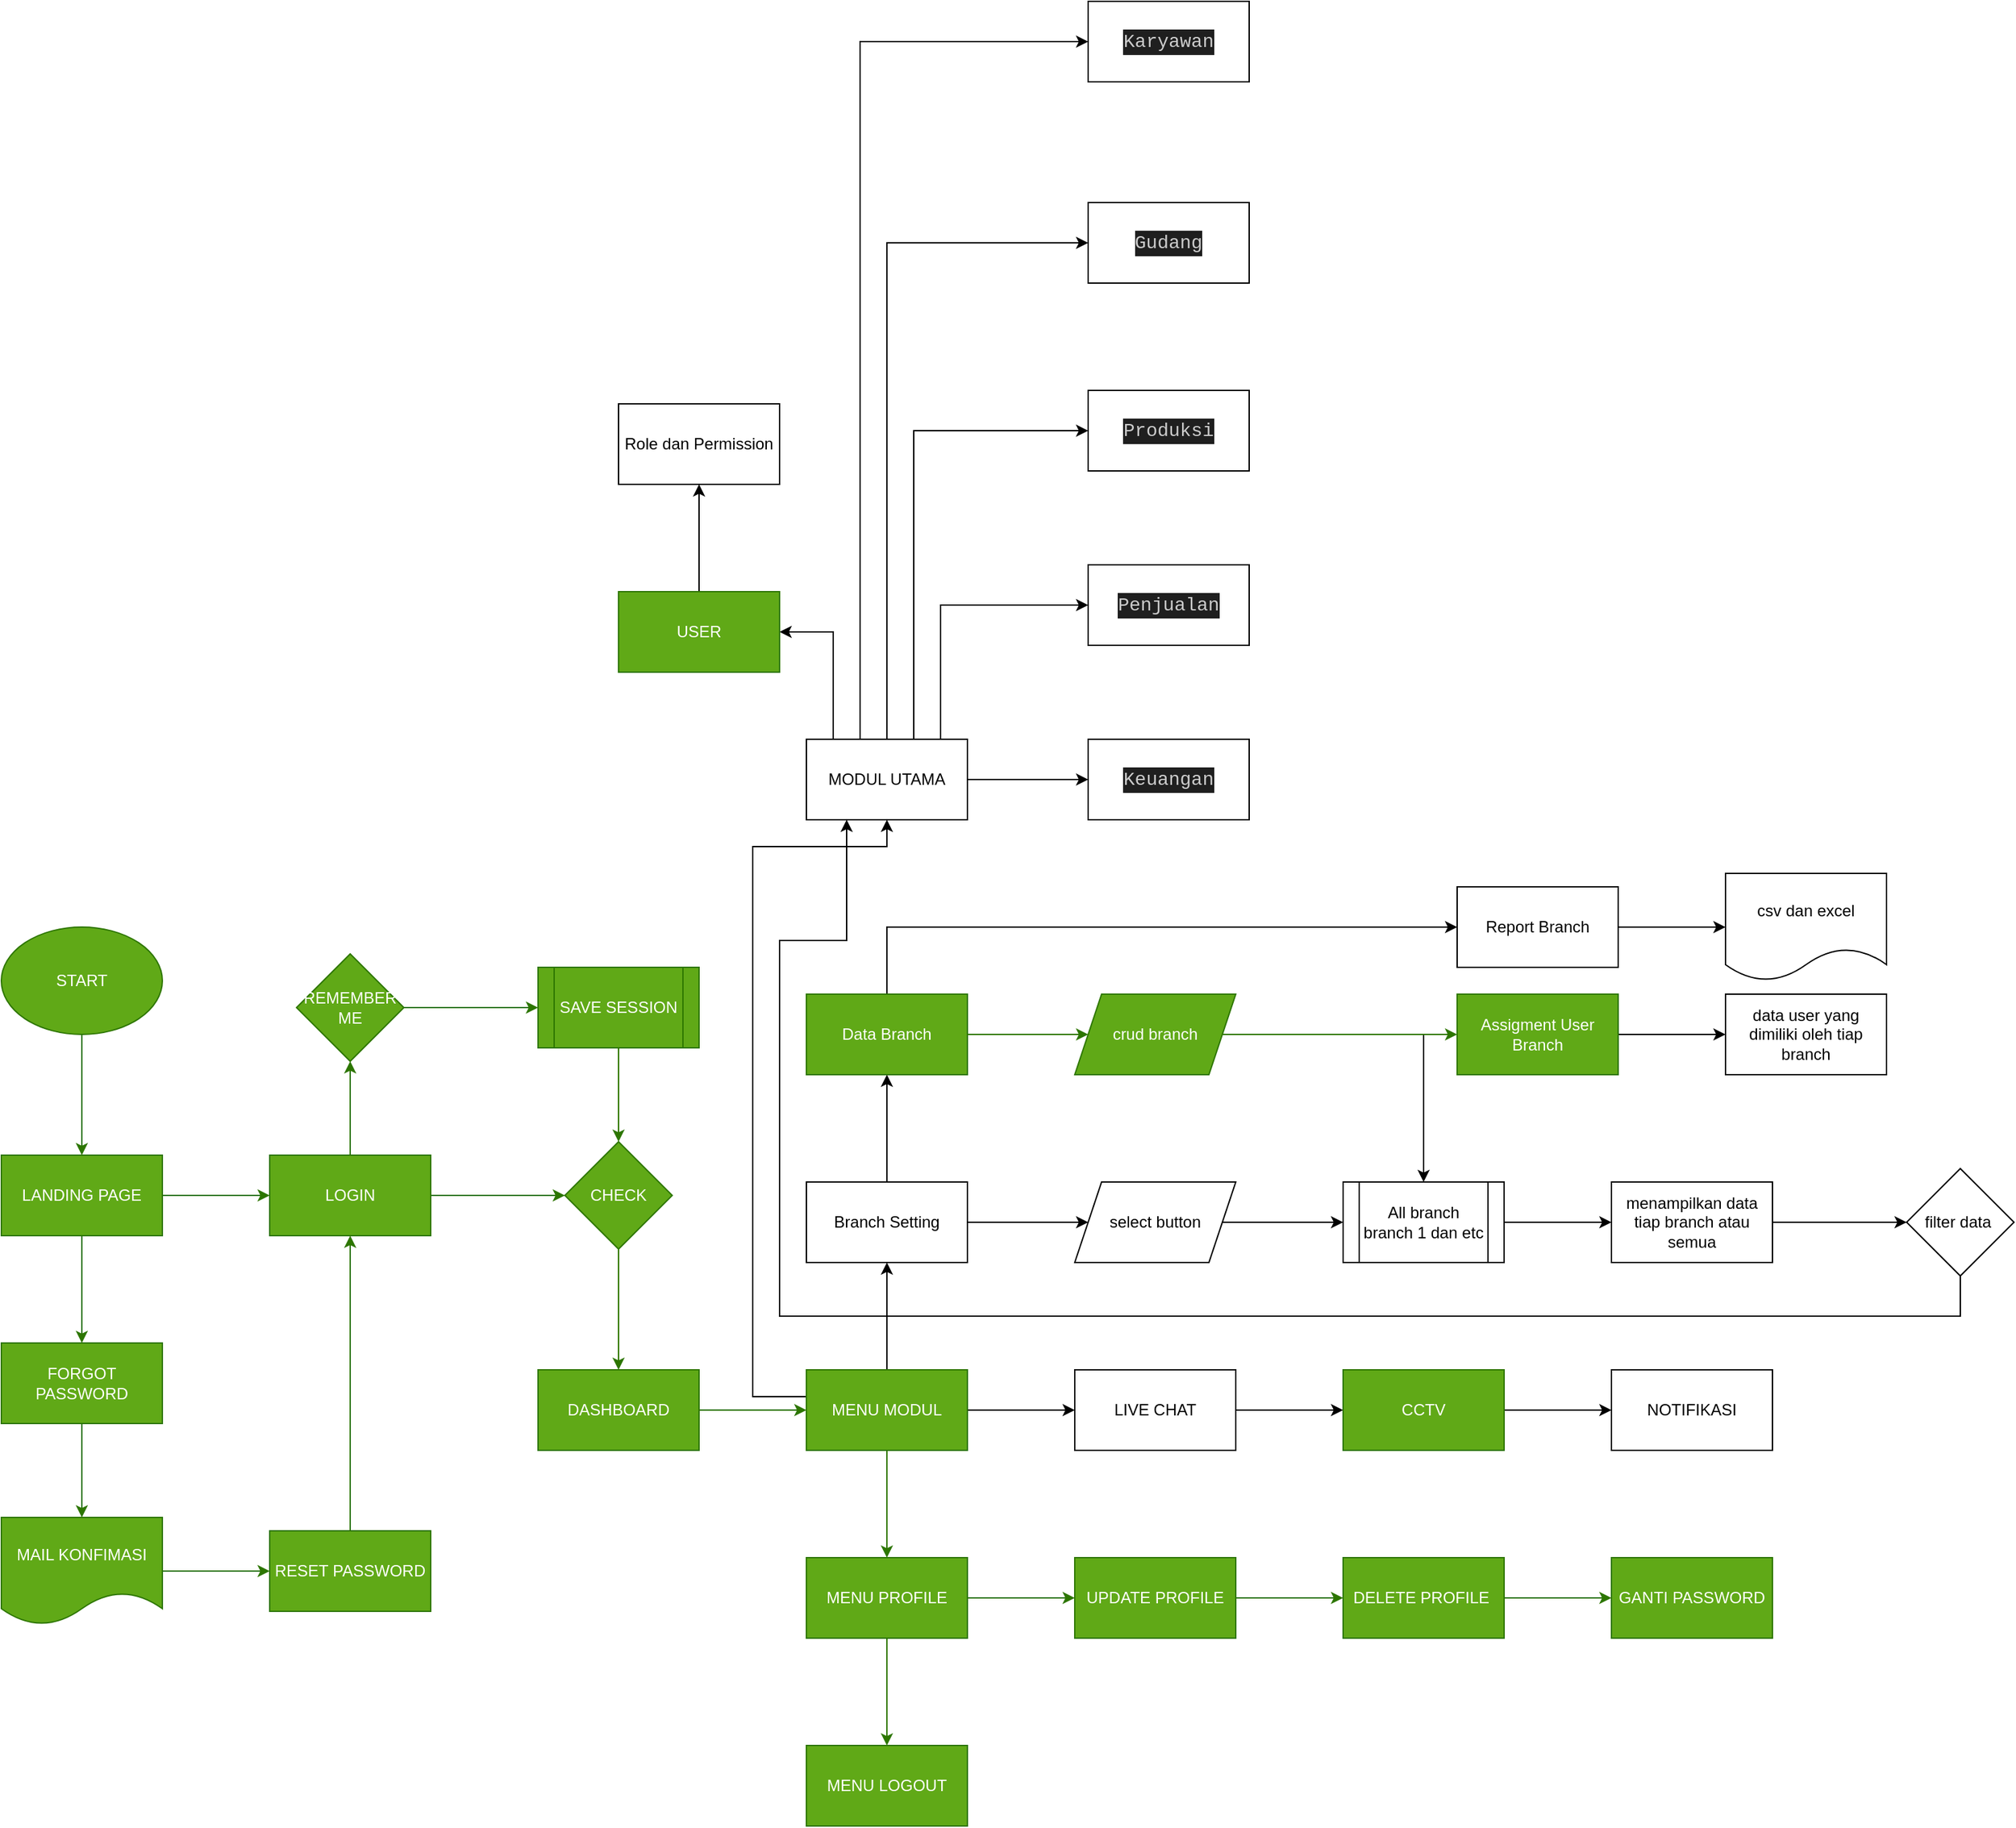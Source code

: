 <mxfile version="27.0.5">
  <diagram name="Flowcart LV1" id="nzLbcHEeCP3UQgizT8pA">
    <mxGraphModel dx="1026" dy="1744" grid="1" gridSize="10" guides="1" tooltips="1" connect="1" arrows="1" fold="1" page="1" pageScale="1" pageWidth="850" pageHeight="1100" math="0" shadow="0">
      <root>
        <mxCell id="0" />
        <mxCell id="1" parent="0" />
        <mxCell id="uNp05lN887lCnhegSADc-3" value="" style="edgeStyle=orthogonalEdgeStyle;rounded=0;orthogonalLoop=1;jettySize=auto;html=1;fillColor=#60a917;strokeColor=#2D7600;" parent="1" source="uNp05lN887lCnhegSADc-1" target="uNp05lN887lCnhegSADc-2" edge="1">
          <mxGeometry relative="1" as="geometry" />
        </mxCell>
        <mxCell id="uNp05lN887lCnhegSADc-1" value="START" style="ellipse;whiteSpace=wrap;html=1;fillColor=#60a917;fontColor=#ffffff;strokeColor=#2D7600;" parent="1" vertex="1">
          <mxGeometry x="70" y="40" width="120" height="80" as="geometry" />
        </mxCell>
        <mxCell id="uNp05lN887lCnhegSADc-5" value="" style="edgeStyle=orthogonalEdgeStyle;rounded=0;orthogonalLoop=1;jettySize=auto;html=1;fillColor=#60a917;strokeColor=#2D7600;" parent="1" source="uNp05lN887lCnhegSADc-2" target="uNp05lN887lCnhegSADc-4" edge="1">
          <mxGeometry relative="1" as="geometry" />
        </mxCell>
        <mxCell id="uNp05lN887lCnhegSADc-8" value="" style="edgeStyle=orthogonalEdgeStyle;rounded=0;orthogonalLoop=1;jettySize=auto;html=1;fillColor=#60a917;strokeColor=#2D7600;" parent="1" source="uNp05lN887lCnhegSADc-2" target="uNp05lN887lCnhegSADc-7" edge="1">
          <mxGeometry relative="1" as="geometry" />
        </mxCell>
        <mxCell id="uNp05lN887lCnhegSADc-2" value="LANDING PAGE" style="whiteSpace=wrap;html=1;fillColor=#60a917;fontColor=#ffffff;strokeColor=#2D7600;" parent="1" vertex="1">
          <mxGeometry x="70" y="210" width="120" height="60" as="geometry" />
        </mxCell>
        <mxCell id="uNp05lN887lCnhegSADc-10" value="" style="edgeStyle=orthogonalEdgeStyle;rounded=0;orthogonalLoop=1;jettySize=auto;html=1;fillColor=#60a917;strokeColor=#2D7600;" parent="1" source="uNp05lN887lCnhegSADc-4" target="uNp05lN887lCnhegSADc-9" edge="1">
          <mxGeometry relative="1" as="geometry" />
        </mxCell>
        <mxCell id="uNp05lN887lCnhegSADc-19" value="" style="edgeStyle=orthogonalEdgeStyle;rounded=0;orthogonalLoop=1;jettySize=auto;html=1;fillColor=#60a917;strokeColor=#2D7600;" parent="1" source="uNp05lN887lCnhegSADc-4" target="uNp05lN887lCnhegSADc-18" edge="1">
          <mxGeometry relative="1" as="geometry" />
        </mxCell>
        <mxCell id="uNp05lN887lCnhegSADc-4" value="LOGIN" style="whiteSpace=wrap;html=1;fillColor=#60a917;fontColor=#ffffff;strokeColor=#2D7600;" parent="1" vertex="1">
          <mxGeometry x="270" y="210" width="120" height="60" as="geometry" />
        </mxCell>
        <mxCell id="uNp05lN887lCnhegSADc-14" value="" style="edgeStyle=orthogonalEdgeStyle;rounded=0;orthogonalLoop=1;jettySize=auto;html=1;fillColor=#60a917;strokeColor=#2D7600;" parent="1" source="uNp05lN887lCnhegSADc-7" target="uNp05lN887lCnhegSADc-13" edge="1">
          <mxGeometry relative="1" as="geometry" />
        </mxCell>
        <mxCell id="uNp05lN887lCnhegSADc-7" value="FORGOT PASSWORD" style="whiteSpace=wrap;html=1;fillColor=#60a917;fontColor=#ffffff;strokeColor=#2D7600;" parent="1" vertex="1">
          <mxGeometry x="70" y="350" width="120" height="60" as="geometry" />
        </mxCell>
        <mxCell id="uNp05lN887lCnhegSADc-12" value="" style="edgeStyle=orthogonalEdgeStyle;rounded=0;orthogonalLoop=1;jettySize=auto;html=1;fillColor=#60a917;strokeColor=#2D7600;" parent="1" source="uNp05lN887lCnhegSADc-9" target="uNp05lN887lCnhegSADc-11" edge="1">
          <mxGeometry relative="1" as="geometry" />
        </mxCell>
        <mxCell id="uNp05lN887lCnhegSADc-9" value="CHECK" style="rhombus;whiteSpace=wrap;html=1;fillColor=#60a917;fontColor=#ffffff;strokeColor=#2D7600;" parent="1" vertex="1">
          <mxGeometry x="490" y="200" width="80" height="80" as="geometry" />
        </mxCell>
        <mxCell id="C4340B2FHTjSiRDeG6CE-2" value="" style="edgeStyle=none;rounded=0;orthogonalLoop=1;jettySize=auto;html=1;fillColor=#60a917;strokeColor=#2D7600;" parent="1" source="uNp05lN887lCnhegSADc-11" target="C4340B2FHTjSiRDeG6CE-1" edge="1">
          <mxGeometry relative="1" as="geometry" />
        </mxCell>
        <mxCell id="uNp05lN887lCnhegSADc-11" value="DASHBOARD" style="whiteSpace=wrap;html=1;fillColor=#60a917;fontColor=#ffffff;strokeColor=#2D7600;" parent="1" vertex="1">
          <mxGeometry x="470" y="370" width="120" height="60" as="geometry" />
        </mxCell>
        <mxCell id="uNp05lN887lCnhegSADc-16" value="" style="edgeStyle=orthogonalEdgeStyle;rounded=0;orthogonalLoop=1;jettySize=auto;html=1;fillColor=#60a917;strokeColor=#2D7600;" parent="1" source="uNp05lN887lCnhegSADc-13" target="uNp05lN887lCnhegSADc-15" edge="1">
          <mxGeometry relative="1" as="geometry" />
        </mxCell>
        <mxCell id="uNp05lN887lCnhegSADc-13" value="MAIL KONFIMASI" style="shape=document;whiteSpace=wrap;html=1;boundedLbl=1;fillColor=#60a917;fontColor=#ffffff;strokeColor=#2D7600;" parent="1" vertex="1">
          <mxGeometry x="70" y="480" width="120" height="80" as="geometry" />
        </mxCell>
        <mxCell id="uNp05lN887lCnhegSADc-17" style="edgeStyle=orthogonalEdgeStyle;rounded=0;orthogonalLoop=1;jettySize=auto;html=1;entryX=0.5;entryY=1;entryDx=0;entryDy=0;fillColor=#60a917;strokeColor=#2D7600;" parent="1" source="uNp05lN887lCnhegSADc-15" target="uNp05lN887lCnhegSADc-4" edge="1">
          <mxGeometry relative="1" as="geometry" />
        </mxCell>
        <mxCell id="uNp05lN887lCnhegSADc-15" value="RESET PASSWORD" style="whiteSpace=wrap;html=1;fillColor=#60a917;fontColor=#ffffff;strokeColor=#2D7600;" parent="1" vertex="1">
          <mxGeometry x="270" y="490" width="120" height="60" as="geometry" />
        </mxCell>
        <mxCell id="uNp05lN887lCnhegSADc-21" value="" style="edgeStyle=orthogonalEdgeStyle;rounded=0;orthogonalLoop=1;jettySize=auto;html=1;entryX=0;entryY=0.5;entryDx=0;entryDy=0;fillColor=#60a917;strokeColor=#2D7600;" parent="1" source="uNp05lN887lCnhegSADc-18" target="uNp05lN887lCnhegSADc-24" edge="1">
          <mxGeometry relative="1" as="geometry">
            <mxPoint x="430" y="100" as="targetPoint" />
          </mxGeometry>
        </mxCell>
        <mxCell id="uNp05lN887lCnhegSADc-18" value="REMEMBER ME" style="rhombus;whiteSpace=wrap;html=1;fillColor=#60a917;fontColor=#ffffff;strokeColor=#2D7600;" parent="1" vertex="1">
          <mxGeometry x="290" y="60" width="80" height="80" as="geometry" />
        </mxCell>
        <mxCell id="uNp05lN887lCnhegSADc-23" style="edgeStyle=orthogonalEdgeStyle;rounded=0;orthogonalLoop=1;jettySize=auto;html=1;entryX=0.5;entryY=0;entryDx=0;entryDy=0;fillColor=#60a917;strokeColor=#2D7600;" parent="1" source="uNp05lN887lCnhegSADc-24" target="uNp05lN887lCnhegSADc-9" edge="1">
          <mxGeometry relative="1" as="geometry">
            <mxPoint x="490" y="130" as="sourcePoint" />
          </mxGeometry>
        </mxCell>
        <mxCell id="uNp05lN887lCnhegSADc-24" value="SAVE SESSION" style="shape=process;whiteSpace=wrap;html=1;backgroundOutline=1;fillColor=#60a917;fontColor=#ffffff;strokeColor=#2D7600;" parent="1" vertex="1">
          <mxGeometry x="470" y="70" width="120" height="60" as="geometry" />
        </mxCell>
        <mxCell id="C4340B2FHTjSiRDeG6CE-4" value="" style="edgeStyle=none;rounded=0;orthogonalLoop=1;jettySize=auto;html=1;fillColor=#60a917;strokeColor=#2D7600;" parent="1" source="C4340B2FHTjSiRDeG6CE-1" target="C4340B2FHTjSiRDeG6CE-3" edge="1">
          <mxGeometry relative="1" as="geometry" />
        </mxCell>
        <mxCell id="kRYZdN3vBwCKH4Jll4WC-2" value="" style="edgeStyle=orthogonalEdgeStyle;rounded=0;orthogonalLoop=1;jettySize=auto;html=1;" parent="1" source="C4340B2FHTjSiRDeG6CE-1" target="kRYZdN3vBwCKH4Jll4WC-1" edge="1">
          <mxGeometry relative="1" as="geometry" />
        </mxCell>
        <mxCell id="kJWVEaL_nJtO8W38SMxk-6" value="" style="edgeStyle=orthogonalEdgeStyle;rounded=0;orthogonalLoop=1;jettySize=auto;html=1;" edge="1" parent="1" source="C4340B2FHTjSiRDeG6CE-1" target="kJWVEaL_nJtO8W38SMxk-5">
          <mxGeometry relative="1" as="geometry" />
        </mxCell>
        <mxCell id="kJWVEaL_nJtO8W38SMxk-18" style="edgeStyle=orthogonalEdgeStyle;rounded=0;orthogonalLoop=1;jettySize=auto;html=1;" edge="1" parent="1" source="C4340B2FHTjSiRDeG6CE-1" target="kJWVEaL_nJtO8W38SMxk-16">
          <mxGeometry relative="1" as="geometry">
            <Array as="points">
              <mxPoint x="630" y="390" />
              <mxPoint x="630" y="-20" />
            </Array>
          </mxGeometry>
        </mxCell>
        <mxCell id="C4340B2FHTjSiRDeG6CE-1" value="MENU MODUL" style="whiteSpace=wrap;html=1;fillColor=#60a917;fontColor=#ffffff;strokeColor=#2D7600;" parent="1" vertex="1">
          <mxGeometry x="670" y="370" width="120" height="60" as="geometry" />
        </mxCell>
        <mxCell id="C4340B2FHTjSiRDeG6CE-6" value="" style="edgeStyle=none;rounded=0;orthogonalLoop=1;jettySize=auto;html=1;fillColor=#60a917;strokeColor=#2D7600;" parent="1" source="C4340B2FHTjSiRDeG6CE-3" target="C4340B2FHTjSiRDeG6CE-5" edge="1">
          <mxGeometry relative="1" as="geometry" />
        </mxCell>
        <mxCell id="C4340B2FHTjSiRDeG6CE-8" value="" style="edgeStyle=none;rounded=0;orthogonalLoop=1;jettySize=auto;html=1;fillColor=#60a917;strokeColor=#2D7600;" parent="1" source="C4340B2FHTjSiRDeG6CE-3" target="C4340B2FHTjSiRDeG6CE-7" edge="1">
          <mxGeometry relative="1" as="geometry" />
        </mxCell>
        <mxCell id="C4340B2FHTjSiRDeG6CE-3" value="MENU PROFILE" style="whiteSpace=wrap;html=1;fillColor=#60a917;fontColor=#ffffff;strokeColor=#2D7600;" parent="1" vertex="1">
          <mxGeometry x="670" y="510" width="120" height="60" as="geometry" />
        </mxCell>
        <mxCell id="C4340B2FHTjSiRDeG6CE-5" value="MENU LOGOUT" style="whiteSpace=wrap;html=1;fillColor=#60a917;fontColor=#ffffff;strokeColor=#2D7600;" parent="1" vertex="1">
          <mxGeometry x="670" y="650" width="120" height="60" as="geometry" />
        </mxCell>
        <mxCell id="C4340B2FHTjSiRDeG6CE-10" value="" style="edgeStyle=none;rounded=0;orthogonalLoop=1;jettySize=auto;html=1;fillColor=#60a917;strokeColor=#2D7600;" parent="1" source="C4340B2FHTjSiRDeG6CE-7" target="C4340B2FHTjSiRDeG6CE-9" edge="1">
          <mxGeometry relative="1" as="geometry" />
        </mxCell>
        <mxCell id="C4340B2FHTjSiRDeG6CE-7" value="UPDATE PROFILE" style="whiteSpace=wrap;html=1;fillColor=#60a917;fontColor=#ffffff;strokeColor=#2D7600;" parent="1" vertex="1">
          <mxGeometry x="870" y="510" width="120" height="60" as="geometry" />
        </mxCell>
        <mxCell id="C4340B2FHTjSiRDeG6CE-12" value="" style="edgeStyle=none;rounded=0;orthogonalLoop=1;jettySize=auto;html=1;fillColor=#60a917;strokeColor=#2D7600;" parent="1" source="C4340B2FHTjSiRDeG6CE-9" target="C4340B2FHTjSiRDeG6CE-11" edge="1">
          <mxGeometry relative="1" as="geometry" />
        </mxCell>
        <mxCell id="C4340B2FHTjSiRDeG6CE-9" value="DELETE PROFILE&amp;nbsp;" style="whiteSpace=wrap;html=1;fillColor=#60a917;fontColor=#ffffff;strokeColor=#2D7600;" parent="1" vertex="1">
          <mxGeometry x="1070" y="510" width="120" height="60" as="geometry" />
        </mxCell>
        <mxCell id="C4340B2FHTjSiRDeG6CE-11" value="GANTI PASSWORD" style="whiteSpace=wrap;html=1;fillColor=#60a917;fontColor=#ffffff;strokeColor=#2D7600;" parent="1" vertex="1">
          <mxGeometry x="1270" y="510" width="120" height="60" as="geometry" />
        </mxCell>
        <mxCell id="kJWVEaL_nJtO8W38SMxk-2" value="" style="edgeStyle=orthogonalEdgeStyle;rounded=0;orthogonalLoop=1;jettySize=auto;html=1;" edge="1" parent="1" source="kRYZdN3vBwCKH4Jll4WC-1" target="kJWVEaL_nJtO8W38SMxk-1">
          <mxGeometry relative="1" as="geometry" />
        </mxCell>
        <mxCell id="kRYZdN3vBwCKH4Jll4WC-1" value="LIVE CHAT" style="whiteSpace=wrap;html=1;" parent="1" vertex="1">
          <mxGeometry x="870" y="370" width="120" height="60" as="geometry" />
        </mxCell>
        <mxCell id="kJWVEaL_nJtO8W38SMxk-4" value="" style="edgeStyle=orthogonalEdgeStyle;rounded=0;orthogonalLoop=1;jettySize=auto;html=1;" edge="1" parent="1" source="kJWVEaL_nJtO8W38SMxk-1" target="kJWVEaL_nJtO8W38SMxk-3">
          <mxGeometry relative="1" as="geometry" />
        </mxCell>
        <mxCell id="kJWVEaL_nJtO8W38SMxk-1" value="CCTV" style="whiteSpace=wrap;html=1;fillColor=#60a917;fontColor=#ffffff;strokeColor=#2D7600;" vertex="1" parent="1">
          <mxGeometry x="1070" y="370" width="120" height="60" as="geometry" />
        </mxCell>
        <mxCell id="kJWVEaL_nJtO8W38SMxk-3" value="NOTIFIKASI" style="whiteSpace=wrap;html=1;" vertex="1" parent="1">
          <mxGeometry x="1270" y="370" width="120" height="60" as="geometry" />
        </mxCell>
        <mxCell id="kJWVEaL_nJtO8W38SMxk-8" value="" style="edgeStyle=orthogonalEdgeStyle;rounded=0;orthogonalLoop=1;jettySize=auto;html=1;" edge="1" parent="1" source="kJWVEaL_nJtO8W38SMxk-5" target="kJWVEaL_nJtO8W38SMxk-7">
          <mxGeometry relative="1" as="geometry" />
        </mxCell>
        <mxCell id="kJWVEaL_nJtO8W38SMxk-12" value="" style="edgeStyle=orthogonalEdgeStyle;rounded=0;orthogonalLoop=1;jettySize=auto;html=1;" edge="1" parent="1" source="kJWVEaL_nJtO8W38SMxk-5" target="kJWVEaL_nJtO8W38SMxk-11">
          <mxGeometry relative="1" as="geometry" />
        </mxCell>
        <mxCell id="kJWVEaL_nJtO8W38SMxk-5" value="Branch Setting" style="whiteSpace=wrap;html=1;" vertex="1" parent="1">
          <mxGeometry x="670" y="230" width="120" height="60" as="geometry" />
        </mxCell>
        <mxCell id="kJWVEaL_nJtO8W38SMxk-10" value="" style="edgeStyle=orthogonalEdgeStyle;rounded=0;orthogonalLoop=1;jettySize=auto;html=1;" edge="1" parent="1" source="kJWVEaL_nJtO8W38SMxk-7" target="kJWVEaL_nJtO8W38SMxk-9">
          <mxGeometry relative="1" as="geometry" />
        </mxCell>
        <mxCell id="kJWVEaL_nJtO8W38SMxk-7" value="select button" style="shape=parallelogram;perimeter=parallelogramPerimeter;whiteSpace=wrap;html=1;fixedSize=1;" vertex="1" parent="1">
          <mxGeometry x="870" y="230" width="120" height="60" as="geometry" />
        </mxCell>
        <mxCell id="kJWVEaL_nJtO8W38SMxk-42" value="" style="edgeStyle=orthogonalEdgeStyle;rounded=0;orthogonalLoop=1;jettySize=auto;html=1;" edge="1" parent="1" source="kJWVEaL_nJtO8W38SMxk-9" target="kJWVEaL_nJtO8W38SMxk-41">
          <mxGeometry relative="1" as="geometry" />
        </mxCell>
        <mxCell id="kJWVEaL_nJtO8W38SMxk-9" value="All branch&lt;div&gt;branch 1 dan etc&lt;/div&gt;" style="shape=process;whiteSpace=wrap;html=1;backgroundOutline=1;" vertex="1" parent="1">
          <mxGeometry x="1070" y="230" width="120" height="60" as="geometry" />
        </mxCell>
        <mxCell id="kJWVEaL_nJtO8W38SMxk-14" value="" style="edgeStyle=orthogonalEdgeStyle;rounded=0;orthogonalLoop=1;jettySize=auto;html=1;fillColor=#60a917;strokeColor=#2D7600;" edge="1" parent="1" source="kJWVEaL_nJtO8W38SMxk-11" target="kJWVEaL_nJtO8W38SMxk-13">
          <mxGeometry relative="1" as="geometry" />
        </mxCell>
        <mxCell id="kJWVEaL_nJtO8W38SMxk-43" style="edgeStyle=orthogonalEdgeStyle;rounded=0;orthogonalLoop=1;jettySize=auto;html=1;entryX=0;entryY=0.5;entryDx=0;entryDy=0;" edge="1" parent="1" source="kJWVEaL_nJtO8W38SMxk-11" target="kJWVEaL_nJtO8W38SMxk-39">
          <mxGeometry relative="1" as="geometry">
            <Array as="points">
              <mxPoint x="730" y="40" />
            </Array>
          </mxGeometry>
        </mxCell>
        <mxCell id="kJWVEaL_nJtO8W38SMxk-11" value="Data Branch" style="whiteSpace=wrap;html=1;fillColor=#60a917;fontColor=#ffffff;strokeColor=#2D7600;" vertex="1" parent="1">
          <mxGeometry x="670" y="90" width="120" height="60" as="geometry" />
        </mxCell>
        <mxCell id="kJWVEaL_nJtO8W38SMxk-15" style="edgeStyle=orthogonalEdgeStyle;rounded=0;orthogonalLoop=1;jettySize=auto;html=1;entryX=0.5;entryY=0;entryDx=0;entryDy=0;" edge="1" parent="1" source="kJWVEaL_nJtO8W38SMxk-13" target="kJWVEaL_nJtO8W38SMxk-9">
          <mxGeometry relative="1" as="geometry" />
        </mxCell>
        <mxCell id="kJWVEaL_nJtO8W38SMxk-45" value="" style="edgeStyle=orthogonalEdgeStyle;rounded=0;orthogonalLoop=1;jettySize=auto;html=1;fillColor=#60a917;strokeColor=#2D7600;" edge="1" parent="1" source="kJWVEaL_nJtO8W38SMxk-13" target="kJWVEaL_nJtO8W38SMxk-44">
          <mxGeometry relative="1" as="geometry" />
        </mxCell>
        <mxCell id="kJWVEaL_nJtO8W38SMxk-13" value="crud branch" style="shape=parallelogram;perimeter=parallelogramPerimeter;whiteSpace=wrap;html=1;fixedSize=1;fillColor=#60a917;fontColor=#ffffff;strokeColor=#2D7600;" vertex="1" parent="1">
          <mxGeometry x="870" y="90" width="120" height="60" as="geometry" />
        </mxCell>
        <mxCell id="kJWVEaL_nJtO8W38SMxk-25" style="edgeStyle=orthogonalEdgeStyle;rounded=0;orthogonalLoop=1;jettySize=auto;html=1;entryX=0;entryY=0.5;entryDx=0;entryDy=0;" edge="1" parent="1" source="kJWVEaL_nJtO8W38SMxk-16" target="kJWVEaL_nJtO8W38SMxk-23">
          <mxGeometry relative="1" as="geometry">
            <Array as="points">
              <mxPoint x="770" y="-200" />
            </Array>
          </mxGeometry>
        </mxCell>
        <mxCell id="kJWVEaL_nJtO8W38SMxk-27" style="edgeStyle=orthogonalEdgeStyle;rounded=0;orthogonalLoop=1;jettySize=auto;html=1;entryX=0;entryY=0.5;entryDx=0;entryDy=0;" edge="1" parent="1" source="kJWVEaL_nJtO8W38SMxk-16" target="kJWVEaL_nJtO8W38SMxk-21">
          <mxGeometry relative="1" as="geometry">
            <Array as="points">
              <mxPoint x="750" y="-330" />
            </Array>
          </mxGeometry>
        </mxCell>
        <mxCell id="kJWVEaL_nJtO8W38SMxk-32" style="edgeStyle=orthogonalEdgeStyle;rounded=0;orthogonalLoop=1;jettySize=auto;html=1;entryX=0;entryY=0.5;entryDx=0;entryDy=0;" edge="1" parent="1" source="kJWVEaL_nJtO8W38SMxk-16" target="kJWVEaL_nJtO8W38SMxk-28">
          <mxGeometry relative="1" as="geometry">
            <Array as="points">
              <mxPoint x="730" y="-470" />
            </Array>
          </mxGeometry>
        </mxCell>
        <mxCell id="kJWVEaL_nJtO8W38SMxk-33" style="edgeStyle=orthogonalEdgeStyle;rounded=0;orthogonalLoop=1;jettySize=auto;html=1;entryX=0;entryY=0.5;entryDx=0;entryDy=0;" edge="1" parent="1" source="kJWVEaL_nJtO8W38SMxk-16" target="kJWVEaL_nJtO8W38SMxk-30">
          <mxGeometry relative="1" as="geometry">
            <Array as="points">
              <mxPoint x="710" y="-620" />
            </Array>
          </mxGeometry>
        </mxCell>
        <mxCell id="kJWVEaL_nJtO8W38SMxk-35" value="" style="edgeStyle=orthogonalEdgeStyle;rounded=0;orthogonalLoop=1;jettySize=auto;html=1;" edge="1" parent="1" source="kJWVEaL_nJtO8W38SMxk-16" target="kJWVEaL_nJtO8W38SMxk-34">
          <mxGeometry relative="1" as="geometry">
            <Array as="points">
              <mxPoint x="690" y="-180" />
            </Array>
          </mxGeometry>
        </mxCell>
        <mxCell id="kJWVEaL_nJtO8W38SMxk-16" value="MODUL UTAMA" style="whiteSpace=wrap;html=1;" vertex="1" parent="1">
          <mxGeometry x="670" y="-100" width="120" height="60" as="geometry" />
        </mxCell>
        <mxCell id="kJWVEaL_nJtO8W38SMxk-21" value="&lt;div style=&quot;color: rgb(204, 204, 204); background-color: rgb(31, 31, 31); font-family: Consolas, &amp;quot;Courier New&amp;quot;, monospace; font-size: 14px; line-height: 19px; white-space: pre;&quot;&gt;Produksi&lt;/div&gt;" style="whiteSpace=wrap;html=1;" vertex="1" parent="1">
          <mxGeometry x="880" y="-360" width="120" height="60" as="geometry" />
        </mxCell>
        <mxCell id="kJWVEaL_nJtO8W38SMxk-23" value="&lt;div style=&quot;color: rgb(204, 204, 204); background-color: rgb(31, 31, 31); font-family: Consolas, &amp;quot;Courier New&amp;quot;, monospace; font-size: 14px; line-height: 19px; white-space: pre;&quot;&gt;Penjualan&lt;/div&gt;" style="whiteSpace=wrap;html=1;" vertex="1" parent="1">
          <mxGeometry x="880" y="-230" width="120" height="60" as="geometry" />
        </mxCell>
        <mxCell id="kJWVEaL_nJtO8W38SMxk-26" value="" style="edgeStyle=orthogonalEdgeStyle;rounded=0;orthogonalLoop=1;jettySize=auto;html=1;" edge="1" parent="1" source="kJWVEaL_nJtO8W38SMxk-16" target="kJWVEaL_nJtO8W38SMxk-19">
          <mxGeometry relative="1" as="geometry">
            <mxPoint x="790" y="-20" as="sourcePoint" />
            <mxPoint x="930" y="-260" as="targetPoint" />
          </mxGeometry>
        </mxCell>
        <mxCell id="kJWVEaL_nJtO8W38SMxk-19" value="&lt;div style=&quot;color: rgb(204, 204, 204); background-color: rgb(31, 31, 31); font-family: Consolas, &amp;quot;Courier New&amp;quot;, monospace; font-size: 14px; line-height: 19px; white-space: pre;&quot;&gt;Keuangan&lt;/div&gt;" style="whiteSpace=wrap;html=1;" vertex="1" parent="1">
          <mxGeometry x="880" y="-100" width="120" height="60" as="geometry" />
        </mxCell>
        <mxCell id="kJWVEaL_nJtO8W38SMxk-28" value="&lt;div style=&quot;color: rgb(204, 204, 204); background-color: rgb(31, 31, 31); font-family: Consolas, &amp;quot;Courier New&amp;quot;, monospace; font-size: 14px; line-height: 19px; white-space: pre;&quot;&gt;Gudang&lt;/div&gt;" style="whiteSpace=wrap;html=1;" vertex="1" parent="1">
          <mxGeometry x="880" y="-500" width="120" height="60" as="geometry" />
        </mxCell>
        <mxCell id="kJWVEaL_nJtO8W38SMxk-30" value="&lt;div style=&quot;color: rgb(204, 204, 204); background-color: rgb(31, 31, 31); font-family: Consolas, &amp;quot;Courier New&amp;quot;, monospace; font-size: 14px; line-height: 19px; white-space: pre;&quot;&gt;Karyawan&lt;/div&gt;" style="whiteSpace=wrap;html=1;" vertex="1" parent="1">
          <mxGeometry x="880" y="-650" width="120" height="60" as="geometry" />
        </mxCell>
        <mxCell id="kJWVEaL_nJtO8W38SMxk-37" value="" style="edgeStyle=orthogonalEdgeStyle;rounded=0;orthogonalLoop=1;jettySize=auto;html=1;" edge="1" parent="1" source="kJWVEaL_nJtO8W38SMxk-34" target="kJWVEaL_nJtO8W38SMxk-36">
          <mxGeometry relative="1" as="geometry" />
        </mxCell>
        <mxCell id="kJWVEaL_nJtO8W38SMxk-34" value="USER" style="whiteSpace=wrap;html=1;fillColor=#60a917;fontColor=#ffffff;strokeColor=#2D7600;" vertex="1" parent="1">
          <mxGeometry x="530" y="-210" width="120" height="60" as="geometry" />
        </mxCell>
        <mxCell id="kJWVEaL_nJtO8W38SMxk-36" value="Role dan Permission" style="whiteSpace=wrap;html=1;" vertex="1" parent="1">
          <mxGeometry x="530" y="-350" width="120" height="60" as="geometry" />
        </mxCell>
        <mxCell id="kJWVEaL_nJtO8W38SMxk-49" value="" style="edgeStyle=orthogonalEdgeStyle;rounded=0;orthogonalLoop=1;jettySize=auto;html=1;" edge="1" parent="1" source="kJWVEaL_nJtO8W38SMxk-39" target="kJWVEaL_nJtO8W38SMxk-48">
          <mxGeometry relative="1" as="geometry" />
        </mxCell>
        <mxCell id="kJWVEaL_nJtO8W38SMxk-39" value="Report Branch" style="whiteSpace=wrap;html=1;" vertex="1" parent="1">
          <mxGeometry x="1155" y="10" width="120" height="60" as="geometry" />
        </mxCell>
        <mxCell id="kJWVEaL_nJtO8W38SMxk-50" style="edgeStyle=orthogonalEdgeStyle;rounded=0;orthogonalLoop=1;jettySize=auto;html=1;entryX=0.25;entryY=1;entryDx=0;entryDy=0;exitX=0.5;exitY=1;exitDx=0;exitDy=0;" edge="1" parent="1" source="kJWVEaL_nJtO8W38SMxk-51" target="kJWVEaL_nJtO8W38SMxk-16">
          <mxGeometry relative="1" as="geometry">
            <Array as="points">
              <mxPoint x="1530" y="330" />
              <mxPoint x="650" y="330" />
              <mxPoint x="650" y="50" />
              <mxPoint x="700" y="50" />
            </Array>
          </mxGeometry>
        </mxCell>
        <mxCell id="kJWVEaL_nJtO8W38SMxk-52" value="" style="edgeStyle=orthogonalEdgeStyle;rounded=0;orthogonalLoop=1;jettySize=auto;html=1;" edge="1" parent="1" source="kJWVEaL_nJtO8W38SMxk-41" target="kJWVEaL_nJtO8W38SMxk-51">
          <mxGeometry relative="1" as="geometry" />
        </mxCell>
        <mxCell id="kJWVEaL_nJtO8W38SMxk-41" value="menampilkan data tiap branch atau semua" style="whiteSpace=wrap;html=1;" vertex="1" parent="1">
          <mxGeometry x="1270" y="230" width="120" height="60" as="geometry" />
        </mxCell>
        <mxCell id="kJWVEaL_nJtO8W38SMxk-47" value="" style="edgeStyle=orthogonalEdgeStyle;rounded=0;orthogonalLoop=1;jettySize=auto;html=1;" edge="1" parent="1" source="kJWVEaL_nJtO8W38SMxk-44" target="kJWVEaL_nJtO8W38SMxk-46">
          <mxGeometry relative="1" as="geometry" />
        </mxCell>
        <mxCell id="kJWVEaL_nJtO8W38SMxk-44" value="Assigment User Branch" style="whiteSpace=wrap;html=1;fillColor=#60a917;fontColor=#ffffff;strokeColor=#2D7600;" vertex="1" parent="1">
          <mxGeometry x="1155" y="90" width="120" height="60" as="geometry" />
        </mxCell>
        <mxCell id="kJWVEaL_nJtO8W38SMxk-46" value="data user yang dimiliki oleh tiap branch" style="whiteSpace=wrap;html=1;" vertex="1" parent="1">
          <mxGeometry x="1355" y="90" width="120" height="60" as="geometry" />
        </mxCell>
        <mxCell id="kJWVEaL_nJtO8W38SMxk-48" value="csv dan excel" style="shape=document;whiteSpace=wrap;html=1;boundedLbl=1;" vertex="1" parent="1">
          <mxGeometry x="1355" width="120" height="80" as="geometry" />
        </mxCell>
        <mxCell id="kJWVEaL_nJtO8W38SMxk-51" value="filter data&amp;nbsp;" style="rhombus;whiteSpace=wrap;html=1;" vertex="1" parent="1">
          <mxGeometry x="1490" y="220" width="80" height="80" as="geometry" />
        </mxCell>
      </root>
    </mxGraphModel>
  </diagram>
</mxfile>

